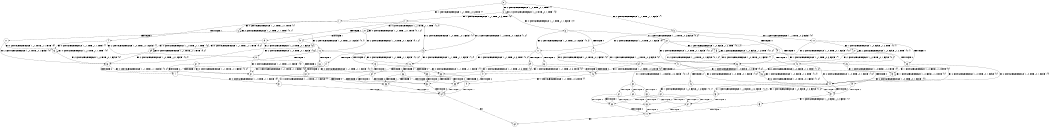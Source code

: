 digraph BCG {
size = "7, 10.5";
center = TRUE;
node [shape = circle];
0 [peripheries = 2];
0 -> 1 [label = "EX !1 !ATOMIC_EXCH_BRANCH (1, +1, TRUE, +0, 3, TRUE) !{}"];
0 -> 2 [label = "EX !2 !ATOMIC_EXCH_BRANCH (1, +0, TRUE, +0, 1, TRUE) !{}"];
0 -> 3 [label = "EX !0 !ATOMIC_EXCH_BRANCH (1, +1, TRUE, +1, 1, FALSE) !{}"];
1 -> 4 [label = "TERMINATE !1"];
1 -> 5 [label = "EX !2 !ATOMIC_EXCH_BRANCH (1, +0, TRUE, +0, 1, FALSE) !{1}"];
1 -> 6 [label = "EX !0 !ATOMIC_EXCH_BRANCH (1, +1, TRUE, +1, 1, TRUE) !{1}"];
2 -> 7 [label = "EX !1 !ATOMIC_EXCH_BRANCH (1, +1, TRUE, +0, 3, TRUE) !{2}"];
2 -> 8 [label = "EX !0 !ATOMIC_EXCH_BRANCH (1, +1, TRUE, +1, 1, FALSE) !{2}"];
2 -> 2 [label = "EX !2 !ATOMIC_EXCH_BRANCH (1, +0, TRUE, +0, 1, TRUE) !{2}"];
3 -> 9 [label = "TERMINATE !0"];
3 -> 10 [label = "EX !1 !ATOMIC_EXCH_BRANCH (1, +1, TRUE, +0, 3, FALSE) !{0}"];
3 -> 11 [label = "EX !2 !ATOMIC_EXCH_BRANCH (1, +0, TRUE, +0, 1, FALSE) !{0}"];
4 -> 12 [label = "EX !2 !ATOMIC_EXCH_BRANCH (1, +0, TRUE, +0, 1, FALSE) !{}"];
4 -> 13 [label = "EX !0 !ATOMIC_EXCH_BRANCH (1, +1, TRUE, +1, 1, TRUE) !{}"];
5 -> 14 [label = "TERMINATE !1"];
5 -> 15 [label = "TERMINATE !2"];
5 -> 16 [label = "EX !0 !ATOMIC_EXCH_BRANCH (1, +1, TRUE, +1, 1, FALSE) !{1, 2}"];
6 -> 17 [label = "TERMINATE !1"];
6 -> 18 [label = "EX !2 !ATOMIC_EXCH_BRANCH (1, +0, TRUE, +0, 1, FALSE) !{0, 1}"];
6 -> 6 [label = "EX !0 !ATOMIC_EXCH_BRANCH (1, +1, TRUE, +1, 1, TRUE) !{0, 1}"];
7 -> 19 [label = "TERMINATE !1"];
7 -> 20 [label = "EX !0 !ATOMIC_EXCH_BRANCH (1, +1, TRUE, +1, 1, TRUE) !{1, 2}"];
7 -> 5 [label = "EX !2 !ATOMIC_EXCH_BRANCH (1, +0, TRUE, +0, 1, FALSE) !{1, 2}"];
8 -> 21 [label = "TERMINATE !0"];
8 -> 22 [label = "EX !1 !ATOMIC_EXCH_BRANCH (1, +1, TRUE, +0, 3, FALSE) !{0, 2}"];
8 -> 11 [label = "EX !2 !ATOMIC_EXCH_BRANCH (1, +0, TRUE, +0, 1, FALSE) !{0, 2}"];
9 -> 23 [label = "EX !1 !ATOMIC_EXCH_BRANCH (1, +1, TRUE, +0, 3, FALSE) !{}"];
9 -> 24 [label = "EX !2 !ATOMIC_EXCH_BRANCH (1, +0, TRUE, +0, 1, FALSE) !{}"];
10 -> 25 [label = "TERMINATE !0"];
10 -> 26 [label = "EX !2 !ATOMIC_EXCH_BRANCH (1, +0, TRUE, +0, 1, FALSE) !{0, 1}"];
10 -> 27 [label = "EX !1 !ATOMIC_EXCH_BRANCH (1, +0, FALSE, +1, 2, TRUE) !{0, 1}"];
11 -> 28 [label = "TERMINATE !2"];
11 -> 29 [label = "TERMINATE !0"];
11 -> 16 [label = "EX !1 !ATOMIC_EXCH_BRANCH (1, +1, TRUE, +0, 3, TRUE) !{0, 2}"];
12 -> 30 [label = "TERMINATE !2"];
12 -> 31 [label = "EX !0 !ATOMIC_EXCH_BRANCH (1, +1, TRUE, +1, 1, FALSE) !{2}"];
13 -> 32 [label = "EX !2 !ATOMIC_EXCH_BRANCH (1, +0, TRUE, +0, 1, FALSE) !{0}"];
13 -> 13 [label = "EX !0 !ATOMIC_EXCH_BRANCH (1, +1, TRUE, +1, 1, TRUE) !{0}"];
14 -> 30 [label = "TERMINATE !2"];
14 -> 31 [label = "EX !0 !ATOMIC_EXCH_BRANCH (1, +1, TRUE, +1, 1, FALSE) !{2}"];
15 -> 30 [label = "TERMINATE !1"];
15 -> 33 [label = "EX !0 !ATOMIC_EXCH_BRANCH (1, +1, TRUE, +1, 1, FALSE) !{1}"];
16 -> 34 [label = "TERMINATE !1"];
16 -> 35 [label = "TERMINATE !2"];
16 -> 36 [label = "TERMINATE !0"];
17 -> 13 [label = "EX !0 !ATOMIC_EXCH_BRANCH (1, +1, TRUE, +1, 1, TRUE) !{0}"];
17 -> 32 [label = "EX !2 !ATOMIC_EXCH_BRANCH (1, +0, TRUE, +0, 1, FALSE) !{0}"];
18 -> 37 [label = "TERMINATE !1"];
18 -> 38 [label = "TERMINATE !2"];
18 -> 16 [label = "EX !0 !ATOMIC_EXCH_BRANCH (1, +1, TRUE, +1, 1, FALSE) !{0, 1, 2}"];
19 -> 12 [label = "EX !2 !ATOMIC_EXCH_BRANCH (1, +0, TRUE, +0, 1, FALSE) !{2}"];
19 -> 39 [label = "EX !0 !ATOMIC_EXCH_BRANCH (1, +1, TRUE, +1, 1, TRUE) !{2}"];
20 -> 40 [label = "TERMINATE !1"];
20 -> 18 [label = "EX !2 !ATOMIC_EXCH_BRANCH (1, +0, TRUE, +0, 1, FALSE) !{0, 1, 2}"];
20 -> 20 [label = "EX !0 !ATOMIC_EXCH_BRANCH (1, +1, TRUE, +1, 1, TRUE) !{0, 1, 2}"];
21 -> 24 [label = "EX !2 !ATOMIC_EXCH_BRANCH (1, +0, TRUE, +0, 1, FALSE) !{2}"];
21 -> 41 [label = "EX !1 !ATOMIC_EXCH_BRANCH (1, +1, TRUE, +0, 3, FALSE) !{2}"];
22 -> 42 [label = "TERMINATE !0"];
22 -> 26 [label = "EX !2 !ATOMIC_EXCH_BRANCH (1, +0, TRUE, +0, 1, FALSE) !{0, 1, 2}"];
22 -> 43 [label = "EX !1 !ATOMIC_EXCH_BRANCH (1, +0, FALSE, +1, 2, TRUE) !{0, 1, 2}"];
23 -> 44 [label = "EX !2 !ATOMIC_EXCH_BRANCH (1, +0, TRUE, +0, 1, FALSE) !{1}"];
23 -> 45 [label = "EX !1 !ATOMIC_EXCH_BRANCH (1, +0, FALSE, +1, 2, TRUE) !{1}"];
24 -> 46 [label = "TERMINATE !2"];
24 -> 47 [label = "EX !1 !ATOMIC_EXCH_BRANCH (1, +1, TRUE, +0, 3, TRUE) !{2}"];
25 -> 45 [label = "EX !1 !ATOMIC_EXCH_BRANCH (1, +0, FALSE, +1, 2, TRUE) !{1}"];
25 -> 44 [label = "EX !2 !ATOMIC_EXCH_BRANCH (1, +0, TRUE, +0, 1, FALSE) !{1}"];
26 -> 48 [label = "TERMINATE !2"];
26 -> 49 [label = "TERMINATE !0"];
26 -> 50 [label = "EX !1 !ATOMIC_EXCH_BRANCH (1, +0, FALSE, +1, 2, FALSE) !{0, 1, 2}"];
27 -> 25 [label = "TERMINATE !0"];
27 -> 26 [label = "EX !2 !ATOMIC_EXCH_BRANCH (1, +0, TRUE, +0, 1, FALSE) !{0, 1}"];
27 -> 27 [label = "EX !1 !ATOMIC_EXCH_BRANCH (1, +0, FALSE, +1, 2, TRUE) !{0, 1}"];
28 -> 46 [label = "TERMINATE !0"];
28 -> 33 [label = "EX !1 !ATOMIC_EXCH_BRANCH (1, +1, TRUE, +0, 3, TRUE) !{0}"];
29 -> 46 [label = "TERMINATE !2"];
29 -> 47 [label = "EX !1 !ATOMIC_EXCH_BRANCH (1, +1, TRUE, +0, 3, TRUE) !{2}"];
30 -> 51 [label = "EX !0 !ATOMIC_EXCH_BRANCH (1, +1, TRUE, +1, 1, FALSE) !{}"];
31 -> 52 [label = "TERMINATE !2"];
31 -> 53 [label = "TERMINATE !0"];
32 -> 54 [label = "TERMINATE !2"];
32 -> 31 [label = "EX !0 !ATOMIC_EXCH_BRANCH (1, +1, TRUE, +1, 1, FALSE) !{0, 2}"];
33 -> 52 [label = "TERMINATE !1"];
33 -> 55 [label = "TERMINATE !0"];
34 -> 52 [label = "TERMINATE !2"];
34 -> 53 [label = "TERMINATE !0"];
35 -> 52 [label = "TERMINATE !1"];
35 -> 55 [label = "TERMINATE !0"];
36 -> 53 [label = "TERMINATE !1"];
36 -> 55 [label = "TERMINATE !2"];
37 -> 31 [label = "EX !0 !ATOMIC_EXCH_BRANCH (1, +1, TRUE, +1, 1, FALSE) !{0, 2}"];
37 -> 54 [label = "TERMINATE !2"];
38 -> 33 [label = "EX !0 !ATOMIC_EXCH_BRANCH (1, +1, TRUE, +1, 1, FALSE) !{0, 1}"];
38 -> 54 [label = "TERMINATE !1"];
39 -> 32 [label = "EX !2 !ATOMIC_EXCH_BRANCH (1, +0, TRUE, +0, 1, FALSE) !{0, 2}"];
39 -> 39 [label = "EX !0 !ATOMIC_EXCH_BRANCH (1, +1, TRUE, +1, 1, TRUE) !{0, 2}"];
40 -> 32 [label = "EX !2 !ATOMIC_EXCH_BRANCH (1, +0, TRUE, +0, 1, FALSE) !{0, 2}"];
40 -> 39 [label = "EX !0 !ATOMIC_EXCH_BRANCH (1, +1, TRUE, +1, 1, TRUE) !{0, 2}"];
41 -> 44 [label = "EX !2 !ATOMIC_EXCH_BRANCH (1, +0, TRUE, +0, 1, FALSE) !{1, 2}"];
41 -> 56 [label = "EX !1 !ATOMIC_EXCH_BRANCH (1, +0, FALSE, +1, 2, TRUE) !{1, 2}"];
42 -> 44 [label = "EX !2 !ATOMIC_EXCH_BRANCH (1, +0, TRUE, +0, 1, FALSE) !{1, 2}"];
42 -> 56 [label = "EX !1 !ATOMIC_EXCH_BRANCH (1, +0, FALSE, +1, 2, TRUE) !{1, 2}"];
43 -> 42 [label = "TERMINATE !0"];
43 -> 26 [label = "EX !2 !ATOMIC_EXCH_BRANCH (1, +0, TRUE, +0, 1, FALSE) !{0, 1, 2}"];
43 -> 43 [label = "EX !1 !ATOMIC_EXCH_BRANCH (1, +0, FALSE, +1, 2, TRUE) !{0, 1, 2}"];
44 -> 57 [label = "TERMINATE !2"];
44 -> 58 [label = "EX !1 !ATOMIC_EXCH_BRANCH (1, +0, FALSE, +1, 2, FALSE) !{1, 2}"];
45 -> 44 [label = "EX !2 !ATOMIC_EXCH_BRANCH (1, +0, TRUE, +0, 1, FALSE) !{1}"];
45 -> 45 [label = "EX !1 !ATOMIC_EXCH_BRANCH (1, +0, FALSE, +1, 2, TRUE) !{1}"];
46 -> 59 [label = "EX !1 !ATOMIC_EXCH_BRANCH (1, +1, TRUE, +0, 3, TRUE) !{}"];
47 -> 53 [label = "TERMINATE !1"];
47 -> 55 [label = "TERMINATE !2"];
48 -> 60 [label = "EX !1 !ATOMIC_EXCH_BRANCH (1, +0, FALSE, +1, 2, FALSE) !{0, 1}"];
48 -> 57 [label = "TERMINATE !0"];
49 -> 58 [label = "EX !1 !ATOMIC_EXCH_BRANCH (1, +0, FALSE, +1, 2, FALSE) !{1, 2}"];
49 -> 57 [label = "TERMINATE !2"];
50 -> 61 [label = "TERMINATE !1"];
50 -> 62 [label = "TERMINATE !2"];
50 -> 63 [label = "TERMINATE !0"];
51 -> 64 [label = "TERMINATE !0"];
52 -> 64 [label = "TERMINATE !0"];
53 -> 64 [label = "TERMINATE !2"];
54 -> 51 [label = "EX !0 !ATOMIC_EXCH_BRANCH (1, +1, TRUE, +1, 1, FALSE) !{0}"];
55 -> 64 [label = "TERMINATE !1"];
56 -> 44 [label = "EX !2 !ATOMIC_EXCH_BRANCH (1, +0, TRUE, +0, 1, FALSE) !{1, 2}"];
56 -> 56 [label = "EX !1 !ATOMIC_EXCH_BRANCH (1, +0, FALSE, +1, 2, TRUE) !{1, 2}"];
57 -> 65 [label = "EX !1 !ATOMIC_EXCH_BRANCH (1, +0, FALSE, +1, 2, FALSE) !{1}"];
58 -> 66 [label = "TERMINATE !1"];
58 -> 67 [label = "TERMINATE !2"];
59 -> 64 [label = "TERMINATE !1"];
60 -> 68 [label = "TERMINATE !1"];
60 -> 67 [label = "TERMINATE !0"];
61 -> 68 [label = "TERMINATE !2"];
61 -> 66 [label = "TERMINATE !0"];
62 -> 68 [label = "TERMINATE !1"];
62 -> 67 [label = "TERMINATE !0"];
63 -> 66 [label = "TERMINATE !1"];
63 -> 67 [label = "TERMINATE !2"];
64 -> 69 [label = "exit"];
65 -> 70 [label = "TERMINATE !1"];
66 -> 70 [label = "TERMINATE !2"];
67 -> 70 [label = "TERMINATE !1"];
68 -> 70 [label = "TERMINATE !0"];
70 -> 69 [label = "exit"];
}
